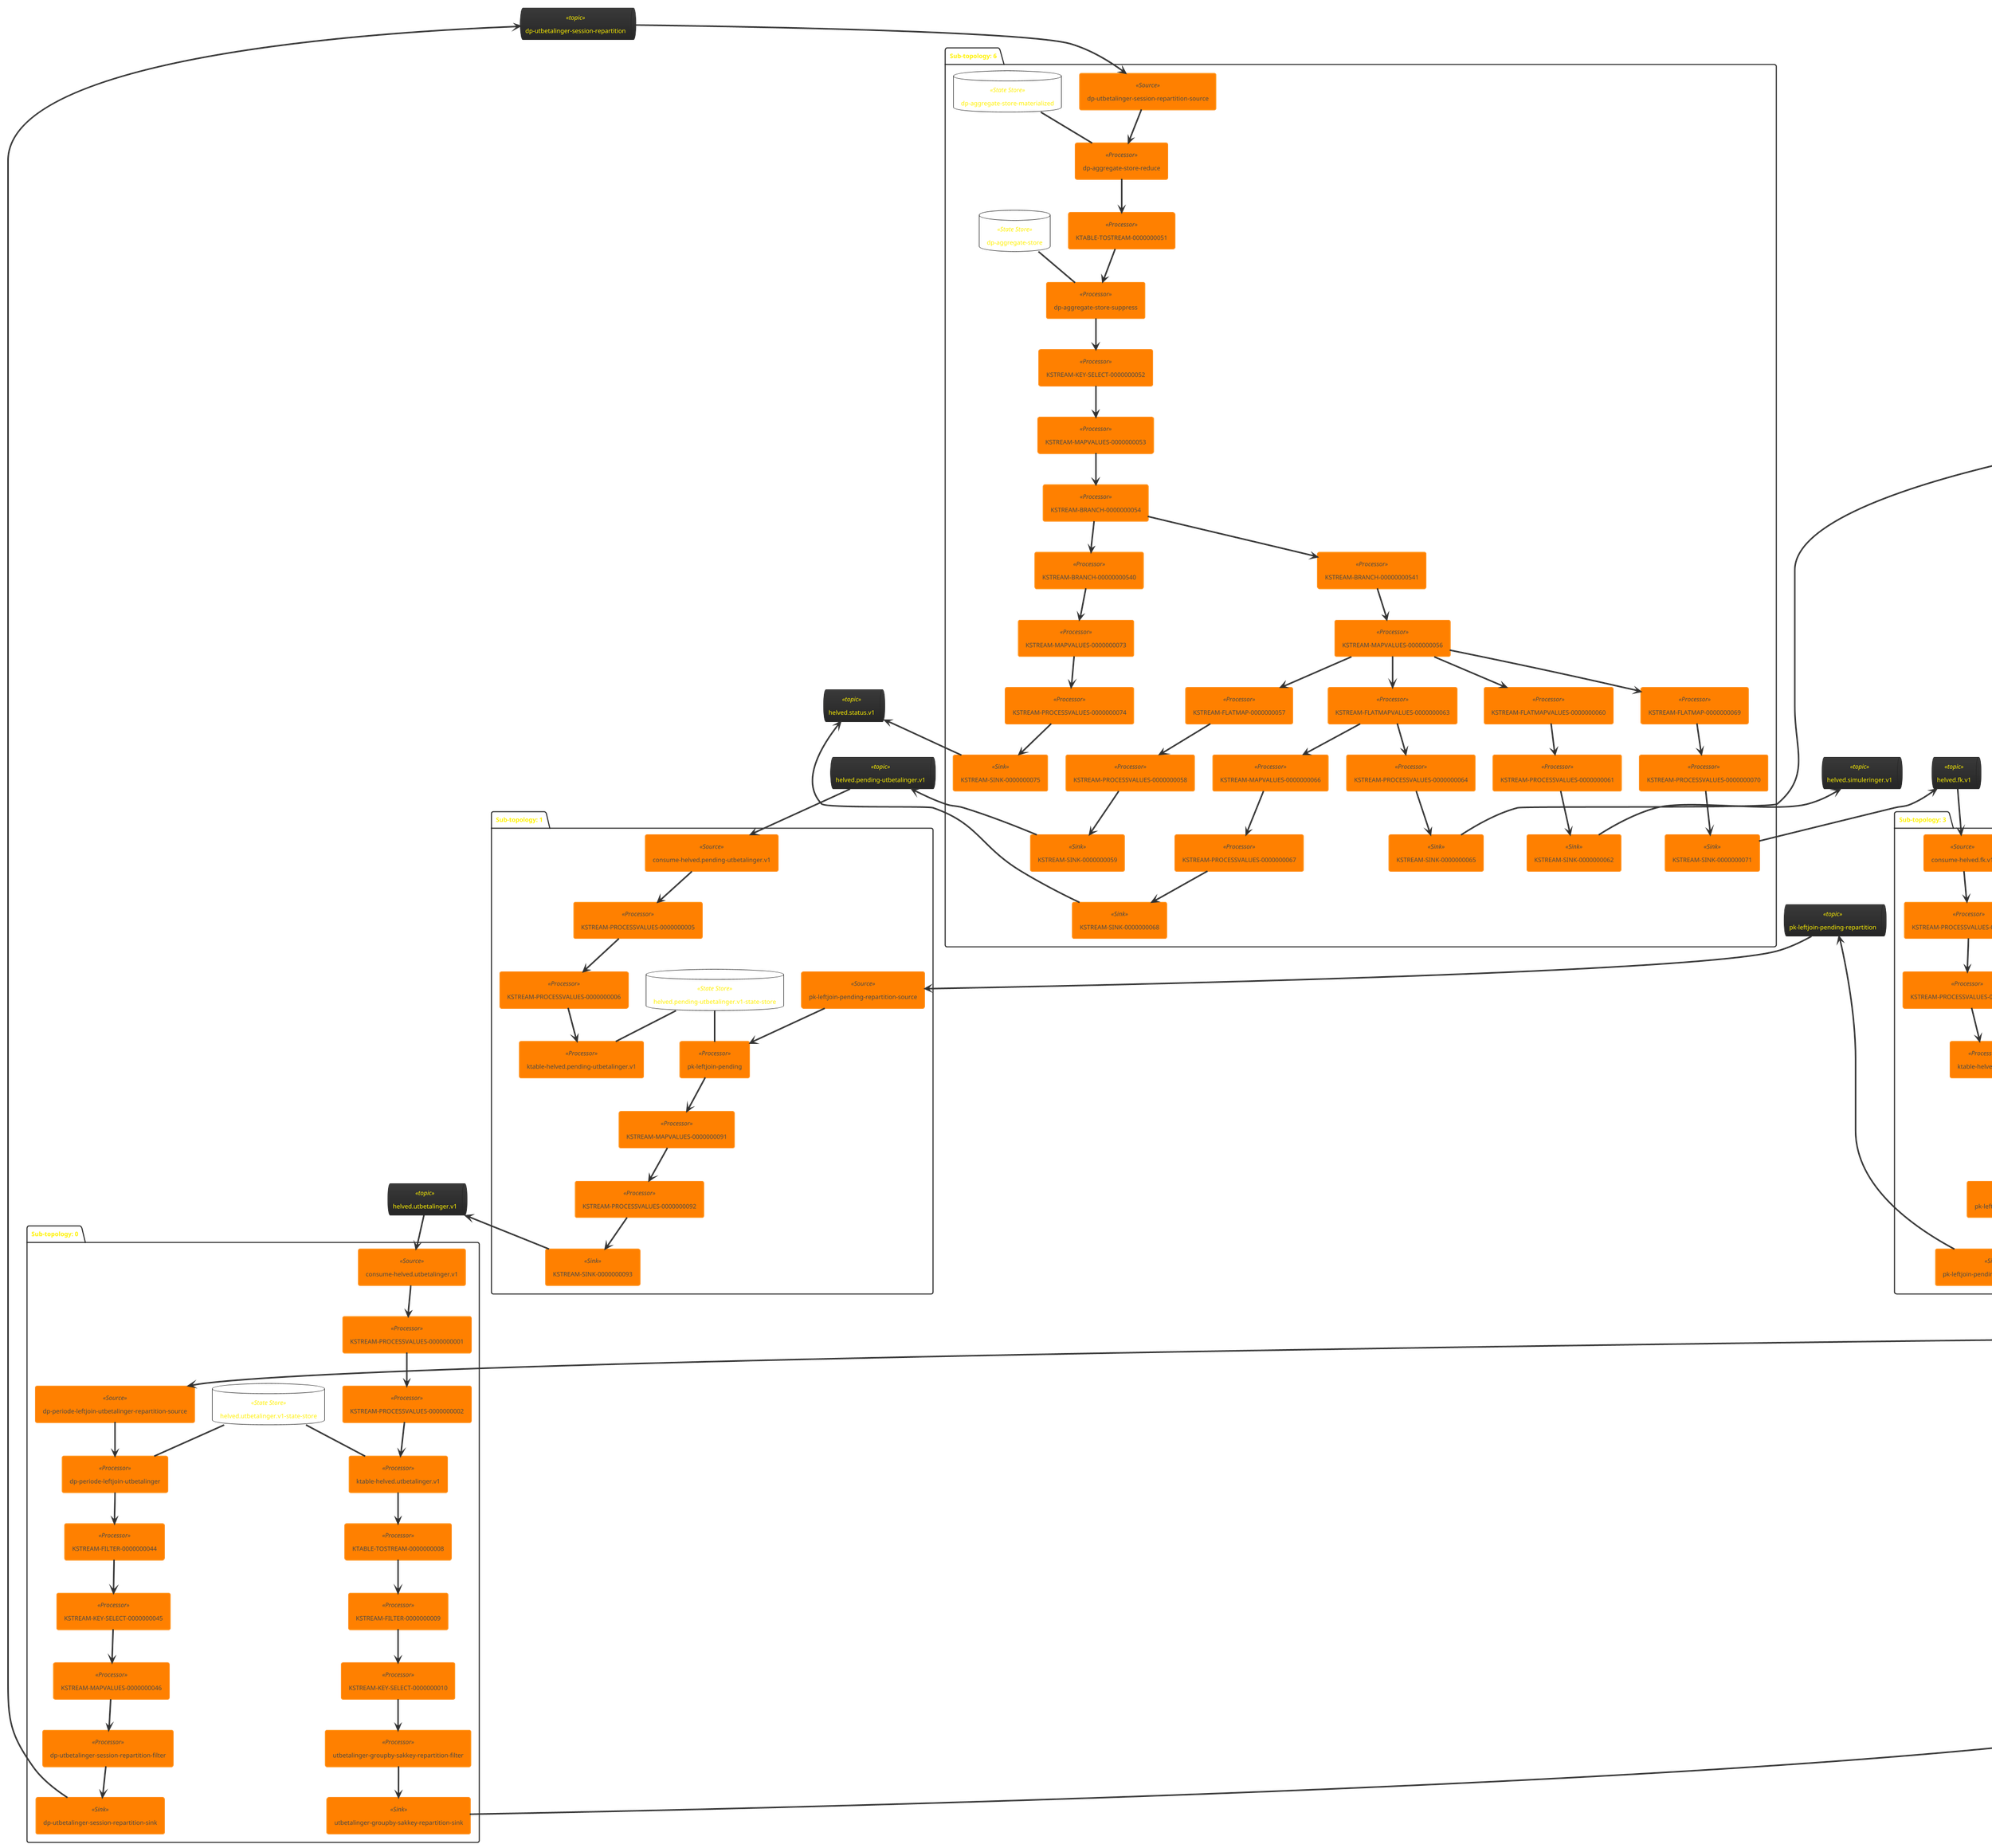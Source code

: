 @startuml
!theme black-knight
queue "dp-utbetalinger-session-repartition" <<topic>> as dp_utbetalinger_session_repartition
queue "utbetalinger-groupby-sakkey-repartition" <<topic>> as utbetalinger_groupby_sakkey_repartition
queue "helved.utbetalinger.v1" <<topic>> as helved_utbetalinger_v1
queue "dp-periode-leftjoin-utbetalinger-repartition" <<topic>> as dp_periode_leftjoin_utbetalinger_repartition
queue "pk-leftjoin-pending-repartition" <<topic>> as pk_leftjoin_pending_repartition
queue "helved.pending-utbetalinger.v1" <<topic>> as helved_pending_utbetalinger_v1
queue "helved.saker.v1" <<topic>> as helved_saker_v1
queue "dptuple-leftjoin-saker-repartition" <<topic>> as dptuple_leftjoin_saker_repartition
queue "oppdrag-leftjoin-fks-repartition" <<topic>> as oppdrag_leftjoin_fks_repartition
queue "helved.fk.v1" <<topic>> as helved_fk_v1
queue "from-teamdagpenger.utbetaling.v1-repartition" <<topic>> as from_teamdagpenger_utbetaling_v1_repartition
queue "teamdagpenger.utbetaling.v1" <<topic>> as teamdagpenger_utbetaling_v1
queue "helved.utbetalinger-dp.v1" <<topic>> as helved_utbetalinger_dp_v1
queue "helved.simuleringer.v1" <<topic>> as helved_simuleringer_v1
queue "helved.oppdrag.v1" <<topic>> as helved_oppdrag_v1
queue "helved.status.v1" <<topic>> as helved_status_v1
package "Sub-topology: 0" {
	database "helved.utbetalinger.v1-state-store" <<State Store>> as helved_utbetalinger_v1_state_store
	agent "consume-helved.utbetalinger.v1" <<Source>> as consume_helved_utbetalinger_v1
	agent "KSTREAM-PROCESSVALUES-0000000001" <<Processor>> as KSTREAM_PROCESSVALUES_0000000001
	agent "KSTREAM-PROCESSVALUES-0000000002" <<Processor>> as KSTREAM_PROCESSVALUES_0000000002
	agent "dp-periode-leftjoin-utbetalinger-repartition-source" <<Source>> as dp_periode_leftjoin_utbetalinger_repartition_source
	agent "dp-periode-leftjoin-utbetalinger" <<Processor>> as dp_periode_leftjoin_utbetalinger
	agent "ktable-helved.utbetalinger.v1" <<Processor>> as ktable_helved_utbetalinger_v1
	agent "KSTREAM-FILTER-0000000044" <<Processor>> as KSTREAM_FILTER_0000000044
	agent "KTABLE-TOSTREAM-0000000008" <<Processor>> as KTABLE_TOSTREAM_0000000008
	agent "KSTREAM-FILTER-0000000009" <<Processor>> as KSTREAM_FILTER_0000000009
	agent "KSTREAM-KEY-SELECT-0000000045" <<Processor>> as KSTREAM_KEY_SELECT_0000000045
	agent "KSTREAM-KEY-SELECT-0000000010" <<Processor>> as KSTREAM_KEY_SELECT_0000000010
	agent "KSTREAM-MAPVALUES-0000000046" <<Processor>> as KSTREAM_MAPVALUES_0000000046
	agent "dp-utbetalinger-session-repartition-filter" <<Processor>> as dp_utbetalinger_session_repartition_filter
	agent "utbetalinger-groupby-sakkey-repartition-filter" <<Processor>> as utbetalinger_groupby_sakkey_repartition_filter
	agent "dp-utbetalinger-session-repartition-sink" <<Sink>> as dp_utbetalinger_session_repartition_sink
	agent "utbetalinger-groupby-sakkey-repartition-sink" <<Sink>> as utbetalinger_groupby_sakkey_repartition_sink
	helved_utbetalinger_v1 --> consume_helved_utbetalinger_v1
	dp_periode_leftjoin_utbetalinger_repartition --> dp_periode_leftjoin_utbetalinger_repartition_source
	helved_utbetalinger_v1_state_store -- dp_periode_leftjoin_utbetalinger
	helved_utbetalinger_v1_state_store -- ktable_helved_utbetalinger_v1
	dp_utbetalinger_session_repartition <-- dp_utbetalinger_session_repartition_sink
	utbetalinger_groupby_sakkey_repartition <-- utbetalinger_groupby_sakkey_repartition_sink
	consume_helved_utbetalinger_v1 --> KSTREAM_PROCESSVALUES_0000000001
	KSTREAM_PROCESSVALUES_0000000001 --> KSTREAM_PROCESSVALUES_0000000002
	KSTREAM_PROCESSVALUES_0000000002 --> ktable_helved_utbetalinger_v1
	dp_periode_leftjoin_utbetalinger_repartition_source --> dp_periode_leftjoin_utbetalinger
	dp_periode_leftjoin_utbetalinger --> KSTREAM_FILTER_0000000044
	ktable_helved_utbetalinger_v1 --> KTABLE_TOSTREAM_0000000008
	KSTREAM_FILTER_0000000044 --> KSTREAM_KEY_SELECT_0000000045
	KTABLE_TOSTREAM_0000000008 --> KSTREAM_FILTER_0000000009
	KSTREAM_FILTER_0000000009 --> KSTREAM_KEY_SELECT_0000000010
	KSTREAM_KEY_SELECT_0000000045 --> KSTREAM_MAPVALUES_0000000046
	KSTREAM_KEY_SELECT_0000000010 --> utbetalinger_groupby_sakkey_repartition_filter
	KSTREAM_MAPVALUES_0000000046 --> dp_utbetalinger_session_repartition_filter
	dp_utbetalinger_session_repartition_filter --> dp_utbetalinger_session_repartition_sink
	utbetalinger_groupby_sakkey_repartition_filter --> utbetalinger_groupby_sakkey_repartition_sink
}
package "Sub-topology: 1" {
	database "helved.pending-utbetalinger.v1-state-store" <<State Store>> as helved_pending_utbetalinger_v1_state_store
	agent "pk-leftjoin-pending-repartition-source" <<Source>> as pk_leftjoin_pending_repartition_source
	agent "consume-helved.pending-utbetalinger.v1" <<Source>> as consume_helved_pending_utbetalinger_v1
	agent "pk-leftjoin-pending" <<Processor>> as pk_leftjoin_pending
	agent "KSTREAM-MAPVALUES-0000000091" <<Processor>> as KSTREAM_MAPVALUES_0000000091
	agent "KSTREAM-PROCESSVALUES-0000000005" <<Processor>> as KSTREAM_PROCESSVALUES_0000000005
	agent "KSTREAM-PROCESSVALUES-0000000006" <<Processor>> as KSTREAM_PROCESSVALUES_0000000006
	agent "KSTREAM-PROCESSVALUES-0000000092" <<Processor>> as KSTREAM_PROCESSVALUES_0000000092
	agent "KSTREAM-SINK-0000000093" <<Sink>> as KSTREAM_SINK_0000000093
	agent "ktable-helved.pending-utbetalinger.v1" <<Processor>> as ktable_helved_pending_utbetalinger_v1
	pk_leftjoin_pending_repartition --> pk_leftjoin_pending_repartition_source
	helved_pending_utbetalinger_v1 --> consume_helved_pending_utbetalinger_v1
	helved_pending_utbetalinger_v1_state_store -- pk_leftjoin_pending
	helved_utbetalinger_v1 <-- KSTREAM_SINK_0000000093
	helved_pending_utbetalinger_v1_state_store -- ktable_helved_pending_utbetalinger_v1
	pk_leftjoin_pending_repartition_source --> pk_leftjoin_pending
	consume_helved_pending_utbetalinger_v1 --> KSTREAM_PROCESSVALUES_0000000005
	pk_leftjoin_pending --> KSTREAM_MAPVALUES_0000000091
	KSTREAM_MAPVALUES_0000000091 --> KSTREAM_PROCESSVALUES_0000000092
	KSTREAM_PROCESSVALUES_0000000005 --> KSTREAM_PROCESSVALUES_0000000006
	KSTREAM_PROCESSVALUES_0000000006 --> ktable_helved_pending_utbetalinger_v1
	KSTREAM_PROCESSVALUES_0000000092 --> KSTREAM_SINK_0000000093
}
package "Sub-topology: 2" {
	database "helved.saker.v1-state-store-materialized" <<State Store>> as helved_saker_v1_state_store_materialized
	agent "utbetalinger-groupby-sakkey-repartition-source" <<Source>> as utbetalinger_groupby_sakkey_repartition_source
	agent "dptuple-leftjoin-saker-repartition-source" <<Source>> as dptuple_leftjoin_saker_repartition_source
	agent "helved.saker.v1-state-store-aggregate" <<Processor>> as helved_saker_v1_state_store_aggregate
	agent "KTABLE-TOSTREAM-0000000015" <<Processor>> as KTABLE_TOSTREAM_0000000015
	agent "dptuple-leftjoin-saker" <<Processor>> as dptuple_leftjoin_saker
	agent "KSTREAM-FILTER-0000000016" <<Processor>> as KSTREAM_FILTER_0000000016
	agent "KSTREAM-FLATMAP-0000000039" <<Processor>> as KSTREAM_FLATMAP_0000000039
	agent "KSTREAM-PROCESSVALUES-0000000017" <<Processor>> as KSTREAM_PROCESSVALUES_0000000017
	agent "dp-periode-leftjoin-utbetalinger-repartition-filter" <<Processor>> as dp_periode_leftjoin_utbetalinger_repartition_filter
	agent "KSTREAM-SINK-0000000018" <<Sink>> as KSTREAM_SINK_0000000018
	agent "dp-periode-leftjoin-utbetalinger-repartition-sink" <<Sink>> as dp_periode_leftjoin_utbetalinger_repartition_sink
	utbetalinger_groupby_sakkey_repartition --> utbetalinger_groupby_sakkey_repartition_source
	dptuple_leftjoin_saker_repartition --> dptuple_leftjoin_saker_repartition_source
	helved_saker_v1_state_store_materialized -- helved_saker_v1_state_store_aggregate
	helved_saker_v1_state_store_materialized -- dptuple_leftjoin_saker
	helved_saker_v1 <-- KSTREAM_SINK_0000000018
	dp_periode_leftjoin_utbetalinger_repartition <-- dp_periode_leftjoin_utbetalinger_repartition_sink
	utbetalinger_groupby_sakkey_repartition_source --> helved_saker_v1_state_store_aggregate
	dptuple_leftjoin_saker_repartition_source --> dptuple_leftjoin_saker
	helved_saker_v1_state_store_aggregate --> KTABLE_TOSTREAM_0000000015
	KTABLE_TOSTREAM_0000000015 --> KSTREAM_FILTER_0000000016
	dptuple_leftjoin_saker --> KSTREAM_FLATMAP_0000000039
	KSTREAM_FILTER_0000000016 --> KSTREAM_PROCESSVALUES_0000000017
	KSTREAM_FLATMAP_0000000039 --> dp_periode_leftjoin_utbetalinger_repartition_filter
	KSTREAM_PROCESSVALUES_0000000017 --> KSTREAM_SINK_0000000018
	dp_periode_leftjoin_utbetalinger_repartition_filter --> dp_periode_leftjoin_utbetalinger_repartition_sink
}
package "Sub-topology: 3" {
	database "helved.fk.v1-state-store" <<State Store>> as helved_fk_v1_state_store
	agent "oppdrag-leftjoin-fks-repartition-source" <<Source>> as oppdrag_leftjoin_fks_repartition_source
	agent "consume-helved.fk.v1" <<Source>> as consume_helved_fk_v1
	agent "oppdrag-leftjoin-fks" <<Processor>> as oppdrag_leftjoin_fks
	agent "KSTREAM-FLATMAP-0000000086" <<Processor>> as KSTREAM_FLATMAP_0000000086
	agent "KSTREAM-PROCESSVALUES-0000000020" <<Processor>> as KSTREAM_PROCESSVALUES_0000000020
	agent "KSTREAM-PROCESSVALUES-0000000021" <<Processor>> as KSTREAM_PROCESSVALUES_0000000021
	agent "pk-leftjoin-pending-repartition-filter" <<Processor>> as pk_leftjoin_pending_repartition_filter
	agent "ktable-helved.fk.v1" <<Processor>> as ktable_helved_fk_v1
	agent "pk-leftjoin-pending-repartition-sink" <<Sink>> as pk_leftjoin_pending_repartition_sink
	oppdrag_leftjoin_fks_repartition --> oppdrag_leftjoin_fks_repartition_source
	helved_fk_v1 --> consume_helved_fk_v1
	helved_fk_v1_state_store -- oppdrag_leftjoin_fks
	helved_fk_v1_state_store -- ktable_helved_fk_v1
	pk_leftjoin_pending_repartition <-- pk_leftjoin_pending_repartition_sink
	oppdrag_leftjoin_fks_repartition_source --> oppdrag_leftjoin_fks
	consume_helved_fk_v1 --> KSTREAM_PROCESSVALUES_0000000020
	oppdrag_leftjoin_fks --> KSTREAM_FLATMAP_0000000086
	KSTREAM_FLATMAP_0000000086 --> pk_leftjoin_pending_repartition_filter
	KSTREAM_PROCESSVALUES_0000000020 --> KSTREAM_PROCESSVALUES_0000000021
	KSTREAM_PROCESSVALUES_0000000021 --> ktable_helved_fk_v1
	pk_leftjoin_pending_repartition_filter --> pk_leftjoin_pending_repartition_sink
}
package "Sub-topology: 4" {
	agent "consume-teamdagpenger.utbetaling.v1" <<Source>> as consume_teamdagpenger_utbetaling_v1
	agent "KSTREAM-PROCESSVALUES-0000000024" <<Processor>> as KSTREAM_PROCESSVALUES_0000000024
	agent "KSTREAM-FILTER-0000000025" <<Processor>> as KSTREAM_FILTER_0000000025
	agent "from-teamdagpenger.utbetaling.v1-repartition-filter" <<Processor>> as from_teamdagpenger_utbetaling_v1_repartition_filter
	agent "from-teamdagpenger.utbetaling.v1-repartition-sink" <<Sink>> as from_teamdagpenger_utbetaling_v1_repartition_sink
	teamdagpenger_utbetaling_v1 --> consume_teamdagpenger_utbetaling_v1
	from_teamdagpenger_utbetaling_v1_repartition <-- from_teamdagpenger_utbetaling_v1_repartition_sink
	consume_teamdagpenger_utbetaling_v1 --> KSTREAM_PROCESSVALUES_0000000024
	KSTREAM_PROCESSVALUES_0000000024 --> KSTREAM_FILTER_0000000025
	KSTREAM_FILTER_0000000025 --> from_teamdagpenger_utbetaling_v1_repartition_filter
	from_teamdagpenger_utbetaling_v1_repartition_filter --> from_teamdagpenger_utbetaling_v1_repartition_sink
}
package "Sub-topology: 5" {
	agent "consume-helved.utbetalinger-dp.v1" <<Source>> as consume_helved_utbetalinger_dp_v1
	agent "KSTREAM-PROCESSVALUES-0000000030" <<Processor>> as KSTREAM_PROCESSVALUES_0000000030
	agent "KSTREAM-FILTER-0000000031" <<Processor>> as KSTREAM_FILTER_0000000031
	agent "from-teamdagpenger.utbetaling.v1-repartition-source" <<Source>> as from_teamdagpenger_utbetaling_v1_repartition_source
	agent "KSTREAM-MERGE-0000000032" <<Processor>> as KSTREAM_MERGE_0000000032
	agent "KSTREAM-MAPVALUES-0000000033" <<Processor>> as KSTREAM_MAPVALUES_0000000033
	agent "KSTREAM-KEY-SELECT-0000000034" <<Processor>> as KSTREAM_KEY_SELECT_0000000034
	agent "dptuple-leftjoin-saker-repartition-filter" <<Processor>> as dptuple_leftjoin_saker_repartition_filter
	agent "dptuple-leftjoin-saker-repartition-sink" <<Sink>> as dptuple_leftjoin_saker_repartition_sink
	helved_utbetalinger_dp_v1 --> consume_helved_utbetalinger_dp_v1
	from_teamdagpenger_utbetaling_v1_repartition --> from_teamdagpenger_utbetaling_v1_repartition_source
	dptuple_leftjoin_saker_repartition <-- dptuple_leftjoin_saker_repartition_sink
	consume_helved_utbetalinger_dp_v1 --> KSTREAM_PROCESSVALUES_0000000030
	KSTREAM_PROCESSVALUES_0000000030 --> KSTREAM_FILTER_0000000031
	KSTREAM_FILTER_0000000031 --> KSTREAM_MERGE_0000000032
	from_teamdagpenger_utbetaling_v1_repartition_source --> KSTREAM_MERGE_0000000032
	KSTREAM_MERGE_0000000032 --> KSTREAM_MAPVALUES_0000000033
	KSTREAM_MAPVALUES_0000000033 --> KSTREAM_KEY_SELECT_0000000034
	KSTREAM_KEY_SELECT_0000000034 --> dptuple_leftjoin_saker_repartition_filter
	dptuple_leftjoin_saker_repartition_filter --> dptuple_leftjoin_saker_repartition_sink
}
package "Sub-topology: 6" {
	database "dp-aggregate-store-materialized" <<State Store>> as dp_aggregate_store_materialized
	database "dp-aggregate-store" <<State Store>> as dp_aggregate_store
	agent "dp-utbetalinger-session-repartition-source" <<Source>> as dp_utbetalinger_session_repartition_source
	agent "dp-aggregate-store-reduce" <<Processor>> as dp_aggregate_store_reduce
	agent "KTABLE-TOSTREAM-0000000051" <<Processor>> as KTABLE_TOSTREAM_0000000051
	agent "dp-aggregate-store-suppress" <<Processor>> as dp_aggregate_store_suppress
	agent "KSTREAM-KEY-SELECT-0000000052" <<Processor>> as KSTREAM_KEY_SELECT_0000000052
	agent "KSTREAM-MAPVALUES-0000000053" <<Processor>> as KSTREAM_MAPVALUES_0000000053
	agent "KSTREAM-BRANCH-0000000054" <<Processor>> as KSTREAM_BRANCH_0000000054
	agent "KSTREAM-BRANCH-00000000541" <<Processor>> as KSTREAM_BRANCH_00000000541
	agent "KSTREAM-MAPVALUES-0000000056" <<Processor>> as KSTREAM_MAPVALUES_0000000056
	agent "KSTREAM-FLATMAPVALUES-0000000063" <<Processor>> as KSTREAM_FLATMAPVALUES_0000000063
	agent "KSTREAM-BRANCH-00000000540" <<Processor>> as KSTREAM_BRANCH_00000000540
	agent "KSTREAM-FLATMAP-0000000057" <<Processor>> as KSTREAM_FLATMAP_0000000057
	agent "KSTREAM-FLATMAP-0000000069" <<Processor>> as KSTREAM_FLATMAP_0000000069
	agent "KSTREAM-FLATMAPVALUES-0000000060" <<Processor>> as KSTREAM_FLATMAPVALUES_0000000060
	agent "KSTREAM-MAPVALUES-0000000066" <<Processor>> as KSTREAM_MAPVALUES_0000000066
	agent "KSTREAM-MAPVALUES-0000000073" <<Processor>> as KSTREAM_MAPVALUES_0000000073
	agent "KSTREAM-PROCESSVALUES-0000000058" <<Processor>> as KSTREAM_PROCESSVALUES_0000000058
	agent "KSTREAM-PROCESSVALUES-0000000061" <<Processor>> as KSTREAM_PROCESSVALUES_0000000061
	agent "KSTREAM-PROCESSVALUES-0000000064" <<Processor>> as KSTREAM_PROCESSVALUES_0000000064
	agent "KSTREAM-PROCESSVALUES-0000000067" <<Processor>> as KSTREAM_PROCESSVALUES_0000000067
	agent "KSTREAM-PROCESSVALUES-0000000070" <<Processor>> as KSTREAM_PROCESSVALUES_0000000070
	agent "KSTREAM-PROCESSVALUES-0000000074" <<Processor>> as KSTREAM_PROCESSVALUES_0000000074
	agent "KSTREAM-SINK-0000000059" <<Sink>> as KSTREAM_SINK_0000000059
	agent "KSTREAM-SINK-0000000062" <<Sink>> as KSTREAM_SINK_0000000062
	agent "KSTREAM-SINK-0000000065" <<Sink>> as KSTREAM_SINK_0000000065
	agent "KSTREAM-SINK-0000000068" <<Sink>> as KSTREAM_SINK_0000000068
	agent "KSTREAM-SINK-0000000071" <<Sink>> as KSTREAM_SINK_0000000071
	agent "KSTREAM-SINK-0000000075" <<Sink>> as KSTREAM_SINK_0000000075
	dp_utbetalinger_session_repartition --> dp_utbetalinger_session_repartition_source
	dp_aggregate_store_materialized -- dp_aggregate_store_reduce
	dp_aggregate_store -- dp_aggregate_store_suppress
	helved_pending_utbetalinger_v1 <-- KSTREAM_SINK_0000000059
	helved_simuleringer_v1 <-- KSTREAM_SINK_0000000062
	helved_oppdrag_v1 <-- KSTREAM_SINK_0000000065
	helved_status_v1 <-- KSTREAM_SINK_0000000068
	helved_fk_v1 <-- KSTREAM_SINK_0000000071
	helved_status_v1 <-- KSTREAM_SINK_0000000075
	dp_utbetalinger_session_repartition_source --> dp_aggregate_store_reduce
	dp_aggregate_store_reduce --> KTABLE_TOSTREAM_0000000051
	KTABLE_TOSTREAM_0000000051 --> dp_aggregate_store_suppress
	dp_aggregate_store_suppress --> KSTREAM_KEY_SELECT_0000000052
	KSTREAM_KEY_SELECT_0000000052 --> KSTREAM_MAPVALUES_0000000053
	KSTREAM_MAPVALUES_0000000053 --> KSTREAM_BRANCH_0000000054
	KSTREAM_BRANCH_0000000054 --> KSTREAM_BRANCH_00000000540
	KSTREAM_BRANCH_0000000054 --> KSTREAM_BRANCH_00000000541
	KSTREAM_BRANCH_00000000541 --> KSTREAM_MAPVALUES_0000000056
	KSTREAM_MAPVALUES_0000000056 --> KSTREAM_FLATMAPVALUES_0000000063
	KSTREAM_MAPVALUES_0000000056 --> KSTREAM_FLATMAP_0000000057
	KSTREAM_MAPVALUES_0000000056 --> KSTREAM_FLATMAPVALUES_0000000060
	KSTREAM_MAPVALUES_0000000056 --> KSTREAM_FLATMAP_0000000069
	KSTREAM_FLATMAPVALUES_0000000063 --> KSTREAM_MAPVALUES_0000000066
	KSTREAM_FLATMAPVALUES_0000000063 --> KSTREAM_PROCESSVALUES_0000000064
	KSTREAM_BRANCH_00000000540 --> KSTREAM_MAPVALUES_0000000073
	KSTREAM_FLATMAP_0000000057 --> KSTREAM_PROCESSVALUES_0000000058
	KSTREAM_FLATMAP_0000000069 --> KSTREAM_PROCESSVALUES_0000000070
	KSTREAM_FLATMAPVALUES_0000000060 --> KSTREAM_PROCESSVALUES_0000000061
	KSTREAM_MAPVALUES_0000000066 --> KSTREAM_PROCESSVALUES_0000000067
	KSTREAM_MAPVALUES_0000000073 --> KSTREAM_PROCESSVALUES_0000000074
	KSTREAM_PROCESSVALUES_0000000058 --> KSTREAM_SINK_0000000059
	KSTREAM_PROCESSVALUES_0000000061 --> KSTREAM_SINK_0000000062
	KSTREAM_PROCESSVALUES_0000000064 --> KSTREAM_SINK_0000000065
	KSTREAM_PROCESSVALUES_0000000067 --> KSTREAM_SINK_0000000068
	KSTREAM_PROCESSVALUES_0000000070 --> KSTREAM_SINK_0000000071
	KSTREAM_PROCESSVALUES_0000000074 --> KSTREAM_SINK_0000000075
}
package "Sub-topology: 7" {
	agent "consume-helved.oppdrag.v1" <<Source>> as consume_helved_oppdrag_v1
	agent "KSTREAM-PROCESSVALUES-0000000077" <<Processor>> as KSTREAM_PROCESSVALUES_0000000077
	agent "KSTREAM-FILTER-0000000078" <<Processor>> as KSTREAM_FILTER_0000000078
	agent "KSTREAM-FILTER-0000000079" <<Processor>> as KSTREAM_FILTER_0000000079
	agent "KSTREAM-KEY-SELECT-0000000080" <<Processor>> as KSTREAM_KEY_SELECT_0000000080
	agent "KSTREAM-MAPVALUES-0000000081" <<Processor>> as KSTREAM_MAPVALUES_0000000081
	agent "oppdrag-leftjoin-fks-repartition-filter" <<Processor>> as oppdrag_leftjoin_fks_repartition_filter
	agent "oppdrag-leftjoin-fks-repartition-sink" <<Sink>> as oppdrag_leftjoin_fks_repartition_sink
	helved_oppdrag_v1 --> consume_helved_oppdrag_v1
	oppdrag_leftjoin_fks_repartition <-- oppdrag_leftjoin_fks_repartition_sink
	consume_helved_oppdrag_v1 --> KSTREAM_PROCESSVALUES_0000000077
	KSTREAM_PROCESSVALUES_0000000077 --> KSTREAM_FILTER_0000000078
	KSTREAM_FILTER_0000000078 --> KSTREAM_FILTER_0000000079
	KSTREAM_FILTER_0000000079 --> KSTREAM_KEY_SELECT_0000000080
	KSTREAM_KEY_SELECT_0000000080 --> KSTREAM_MAPVALUES_0000000081
	KSTREAM_MAPVALUES_0000000081 --> oppdrag_leftjoin_fks_repartition_filter
	oppdrag_leftjoin_fks_repartition_filter --> oppdrag_leftjoin_fks_repartition_sink
}
package "Sub-topology: 8" {
	database "helved.saker.v1-state-store" <<State Store>> as helved_saker_v1_state_store
	agent "consume-helved.saker.v1" <<Source>> as consume_helved_saker_v1
	agent "KSTREAM-PROCESSVALUES-0000000095" <<Processor>> as KSTREAM_PROCESSVALUES_0000000095
	agent "KSTREAM-PROCESSVALUES-0000000096" <<Processor>> as KSTREAM_PROCESSVALUES_0000000096
	agent "ktable-helved.saker.v1" <<Processor>> as ktable_helved_saker_v1
	helved_saker_v1 --> consume_helved_saker_v1
	helved_saker_v1_state_store -- ktable_helved_saker_v1
	consume_helved_saker_v1 --> KSTREAM_PROCESSVALUES_0000000095
	KSTREAM_PROCESSVALUES_0000000095 --> KSTREAM_PROCESSVALUES_0000000096
	KSTREAM_PROCESSVALUES_0000000096 --> ktable_helved_saker_v1
}
@enduml